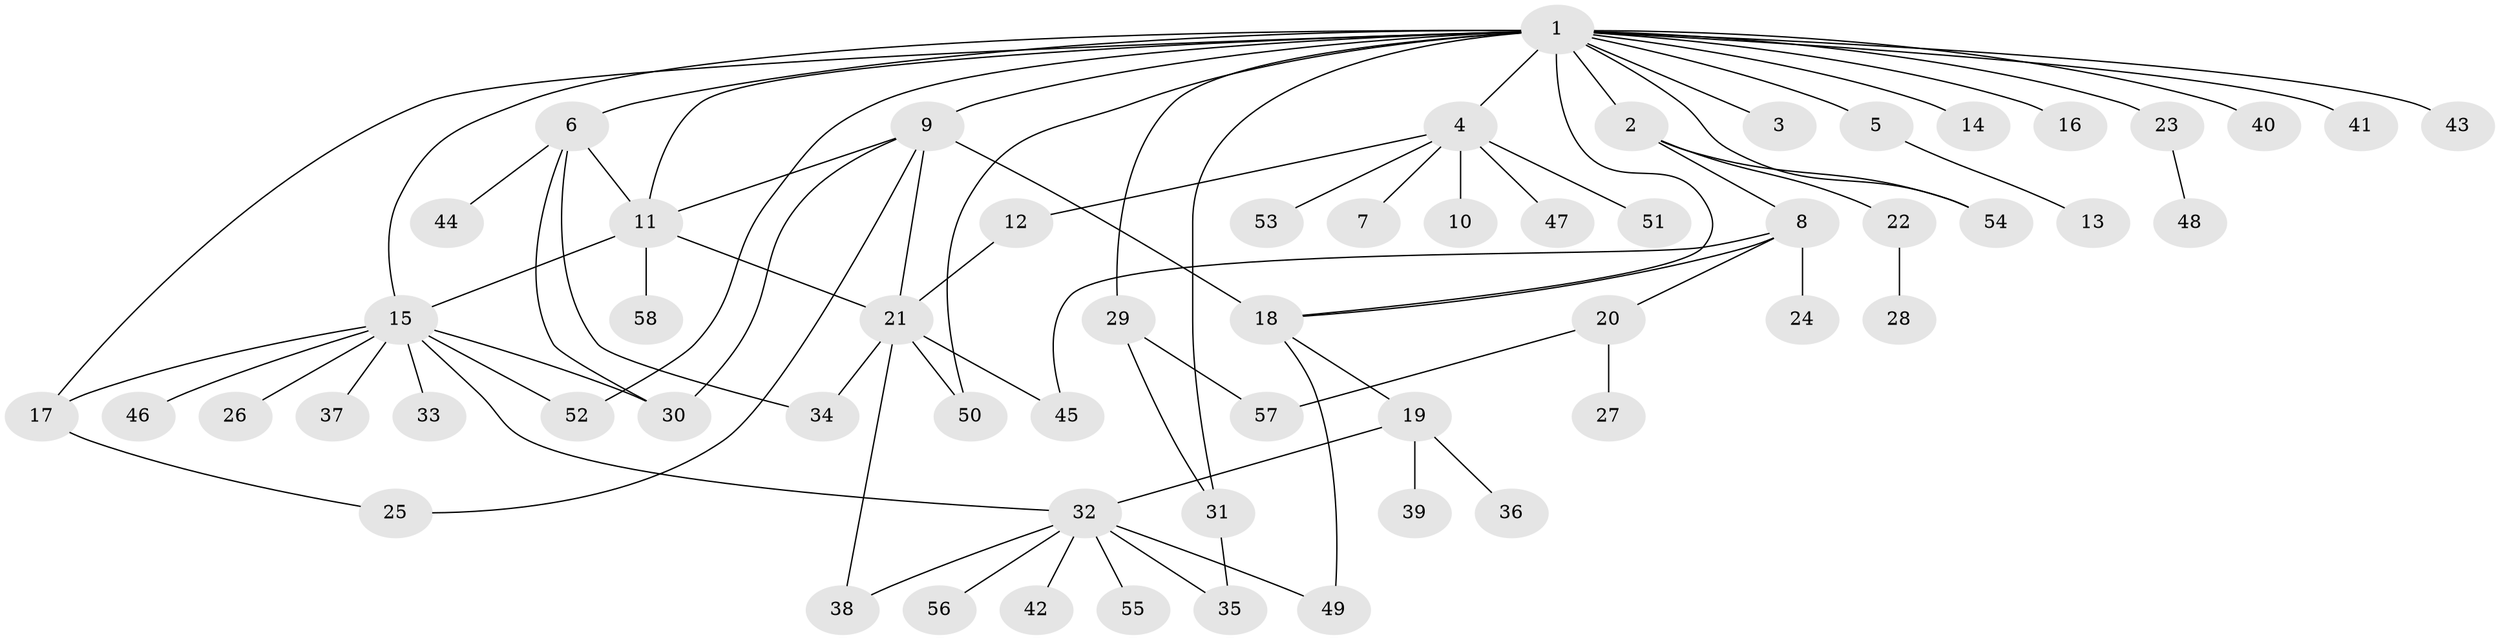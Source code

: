 // original degree distribution, {23: 0.010416666666666666, 5: 0.010416666666666666, 1: 0.5104166666666666, 8: 0.010416666666666666, 3: 0.11458333333333333, 7: 0.010416666666666666, 2: 0.21875, 6: 0.020833333333333332, 14: 0.010416666666666666, 9: 0.020833333333333332, 11: 0.010416666666666666, 4: 0.052083333333333336}
// Generated by graph-tools (version 1.1) at 2025/50/03/04/25 22:50:21]
// undirected, 58 vertices, 79 edges
graph export_dot {
  node [color=gray90,style=filled];
  1;
  2;
  3;
  4;
  5;
  6;
  7;
  8;
  9;
  10;
  11;
  12;
  13;
  14;
  15;
  16;
  17;
  18;
  19;
  20;
  21;
  22;
  23;
  24;
  25;
  26;
  27;
  28;
  29;
  30;
  31;
  32;
  33;
  34;
  35;
  36;
  37;
  38;
  39;
  40;
  41;
  42;
  43;
  44;
  45;
  46;
  47;
  48;
  49;
  50;
  51;
  52;
  53;
  54;
  55;
  56;
  57;
  58;
  1 -- 2 [weight=1.0];
  1 -- 3 [weight=1.0];
  1 -- 4 [weight=1.0];
  1 -- 5 [weight=1.0];
  1 -- 6 [weight=1.0];
  1 -- 9 [weight=1.0];
  1 -- 11 [weight=1.0];
  1 -- 14 [weight=1.0];
  1 -- 15 [weight=1.0];
  1 -- 16 [weight=1.0];
  1 -- 17 [weight=1.0];
  1 -- 18 [weight=1.0];
  1 -- 23 [weight=1.0];
  1 -- 29 [weight=1.0];
  1 -- 31 [weight=1.0];
  1 -- 40 [weight=1.0];
  1 -- 41 [weight=1.0];
  1 -- 43 [weight=1.0];
  1 -- 50 [weight=1.0];
  1 -- 52 [weight=1.0];
  1 -- 54 [weight=1.0];
  2 -- 8 [weight=1.0];
  2 -- 22 [weight=1.0];
  2 -- 54 [weight=1.0];
  4 -- 7 [weight=1.0];
  4 -- 10 [weight=1.0];
  4 -- 12 [weight=1.0];
  4 -- 47 [weight=1.0];
  4 -- 51 [weight=1.0];
  4 -- 53 [weight=1.0];
  5 -- 13 [weight=1.0];
  6 -- 11 [weight=1.0];
  6 -- 30 [weight=1.0];
  6 -- 34 [weight=1.0];
  6 -- 44 [weight=1.0];
  8 -- 18 [weight=1.0];
  8 -- 20 [weight=1.0];
  8 -- 24 [weight=1.0];
  8 -- 45 [weight=1.0];
  9 -- 11 [weight=2.0];
  9 -- 18 [weight=7.0];
  9 -- 21 [weight=1.0];
  9 -- 25 [weight=1.0];
  9 -- 30 [weight=1.0];
  11 -- 15 [weight=1.0];
  11 -- 21 [weight=1.0];
  11 -- 58 [weight=1.0];
  12 -- 21 [weight=1.0];
  15 -- 17 [weight=1.0];
  15 -- 26 [weight=1.0];
  15 -- 30 [weight=1.0];
  15 -- 32 [weight=1.0];
  15 -- 33 [weight=1.0];
  15 -- 37 [weight=1.0];
  15 -- 46 [weight=1.0];
  15 -- 52 [weight=1.0];
  17 -- 25 [weight=1.0];
  18 -- 19 [weight=1.0];
  18 -- 49 [weight=1.0];
  19 -- 32 [weight=1.0];
  19 -- 36 [weight=1.0];
  19 -- 39 [weight=1.0];
  20 -- 27 [weight=1.0];
  20 -- 57 [weight=1.0];
  21 -- 34 [weight=2.0];
  21 -- 38 [weight=1.0];
  21 -- 45 [weight=1.0];
  21 -- 50 [weight=1.0];
  22 -- 28 [weight=1.0];
  23 -- 48 [weight=1.0];
  29 -- 31 [weight=1.0];
  29 -- 57 [weight=1.0];
  31 -- 35 [weight=2.0];
  32 -- 35 [weight=1.0];
  32 -- 38 [weight=1.0];
  32 -- 42 [weight=1.0];
  32 -- 49 [weight=1.0];
  32 -- 55 [weight=1.0];
  32 -- 56 [weight=1.0];
}
